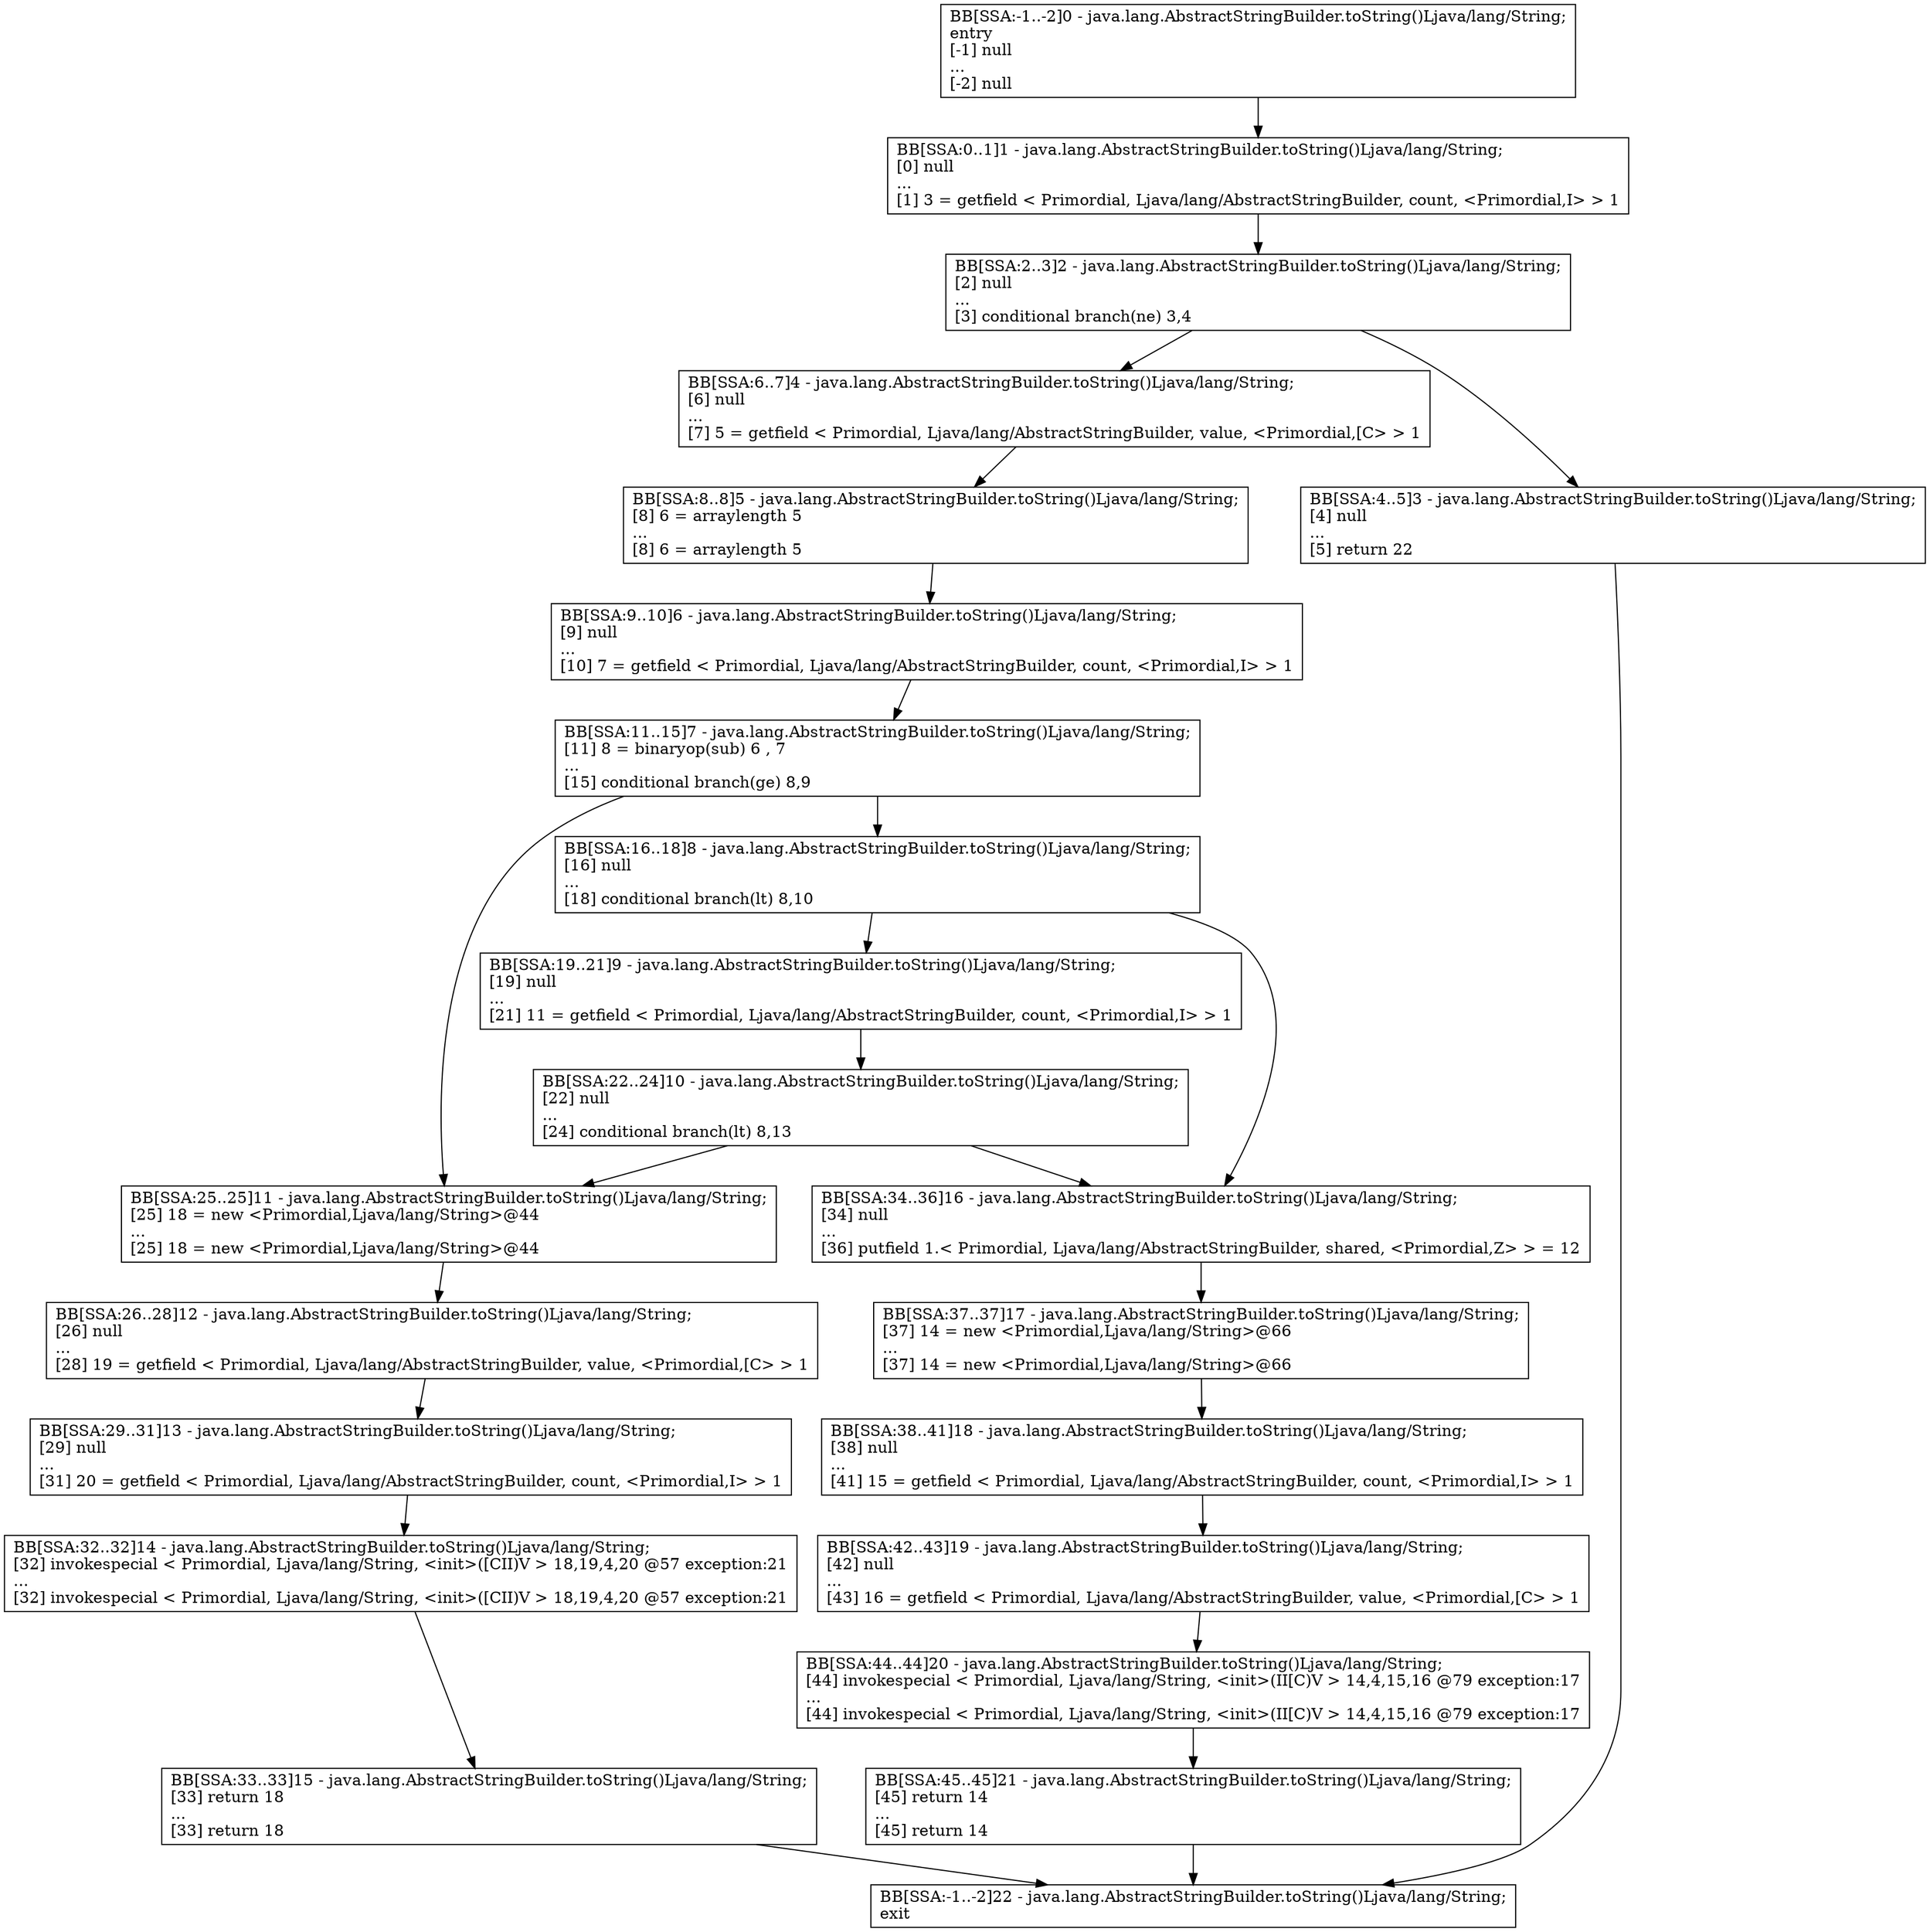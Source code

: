 digraph{
2 [label="BB[SSA:0..1]1 - java.lang.AbstractStringBuilder.toString()Ljava/lang/String;\l[0] null\l...\l[1] 3 = getfield < Primordial, Ljava/lang/AbstractStringBuilder, count, <Primordial,I> > 1\l", shape=box, color=black]
1 [label="BB[SSA:-1..-2]0 - java.lang.AbstractStringBuilder.toString()Ljava/lang/String;\lentry\l[-1] null\l...\l[-2] null\l", shape=box, color=black]
16 [label="BB[SSA:33..33]15 - java.lang.AbstractStringBuilder.toString()Ljava/lang/String;\l[33] return 18\l...\l[33] return 18\l", shape=box, color=black]
12 [label="BB[SSA:25..25]11 - java.lang.AbstractStringBuilder.toString()Ljava/lang/String;\l[25] 18 = new <Primordial,Ljava/lang/String>@44\l...\l[25] 18 = new <Primordial,Ljava/lang/String>@44\l", shape=box, color=black]
7 [label="BB[SSA:9..10]6 - java.lang.AbstractStringBuilder.toString()Ljava/lang/String;\l[9] null\l...\l[10] 7 = getfield < Primordial, Ljava/lang/AbstractStringBuilder, count, <Primordial,I> > 1\l", shape=box, color=black]
11 [label="BB[SSA:22..24]10 - java.lang.AbstractStringBuilder.toString()Ljava/lang/String;\l[22] null\l...\l[24] conditional branch(lt) 8,13\l", shape=box, color=black]
13 [label="BB[SSA:26..28]12 - java.lang.AbstractStringBuilder.toString()Ljava/lang/String;\l[26] null\l...\l[28] 19 = getfield < Primordial, Ljava/lang/AbstractStringBuilder, value, <Primordial,[C> > 1\l", shape=box, color=black]
8 [label="BB[SSA:11..15]7 - java.lang.AbstractStringBuilder.toString()Ljava/lang/String;\l[11] 8 = binaryop(sub) 6 , 7\l...\l[15] conditional branch(ge) 8,9\l", shape=box, color=black]
23 [label="BB[SSA:-1..-2]22 - java.lang.AbstractStringBuilder.toString()Ljava/lang/String;\lexit\l", shape=box, color=black]
10 [label="BB[SSA:19..21]9 - java.lang.AbstractStringBuilder.toString()Ljava/lang/String;\l[19] null\l...\l[21] 11 = getfield < Primordial, Ljava/lang/AbstractStringBuilder, count, <Primordial,I> > 1\l", shape=box, color=black]
18 [label="BB[SSA:37..37]17 - java.lang.AbstractStringBuilder.toString()Ljava/lang/String;\l[37] 14 = new <Primordial,Ljava/lang/String>@66\l...\l[37] 14 = new <Primordial,Ljava/lang/String>@66\l", shape=box, color=black]
22 [label="BB[SSA:45..45]21 - java.lang.AbstractStringBuilder.toString()Ljava/lang/String;\l[45] return 14\l...\l[45] return 14\l", shape=box, color=black]
6 [label="BB[SSA:8..8]5 - java.lang.AbstractStringBuilder.toString()Ljava/lang/String;\l[8] 6 = arraylength 5\l...\l[8] 6 = arraylength 5\l", shape=box, color=black]
9 [label="BB[SSA:16..18]8 - java.lang.AbstractStringBuilder.toString()Ljava/lang/String;\l[16] null\l...\l[18] conditional branch(lt) 8,10\l", shape=box, color=black]
3 [label="BB[SSA:2..3]2 - java.lang.AbstractStringBuilder.toString()Ljava/lang/String;\l[2] null\l...\l[3] conditional branch(ne) 3,4\l", shape=box, color=black]
21 [label="BB[SSA:44..44]20 - java.lang.AbstractStringBuilder.toString()Ljava/lang/String;\l[44] invokespecial < Primordial, Ljava/lang/String, <init>(II[C)V > 14,4,15,16 @79 exception:17\l...\l[44] invokespecial < Primordial, Ljava/lang/String, <init>(II[C)V > 14,4,15,16 @79 exception:17\l", shape=box, color=black]
17 [label="BB[SSA:34..36]16 - java.lang.AbstractStringBuilder.toString()Ljava/lang/String;\l[34] null\l...\l[36] putfield 1.< Primordial, Ljava/lang/AbstractStringBuilder, shared, <Primordial,Z> > = 12\l", shape=box, color=black]
15 [label="BB[SSA:32..32]14 - java.lang.AbstractStringBuilder.toString()Ljava/lang/String;\l[32] invokespecial < Primordial, Ljava/lang/String, <init>([CII)V > 18,19,4,20 @57 exception:21\l...\l[32] invokespecial < Primordial, Ljava/lang/String, <init>([CII)V > 18,19,4,20 @57 exception:21\l", shape=box, color=black]
20 [label="BB[SSA:42..43]19 - java.lang.AbstractStringBuilder.toString()Ljava/lang/String;\l[42] null\l...\l[43] 16 = getfield < Primordial, Ljava/lang/AbstractStringBuilder, value, <Primordial,[C> > 1\l", shape=box, color=black]
5 [label="BB[SSA:6..7]4 - java.lang.AbstractStringBuilder.toString()Ljava/lang/String;\l[6] null\l...\l[7] 5 = getfield < Primordial, Ljava/lang/AbstractStringBuilder, value, <Primordial,[C> > 1\l", shape=box, color=black]
19 [label="BB[SSA:38..41]18 - java.lang.AbstractStringBuilder.toString()Ljava/lang/String;\l[38] null\l...\l[41] 15 = getfield < Primordial, Ljava/lang/AbstractStringBuilder, count, <Primordial,I> > 1\l", shape=box, color=black]
14 [label="BB[SSA:29..31]13 - java.lang.AbstractStringBuilder.toString()Ljava/lang/String;\l[29] null\l...\l[31] 20 = getfield < Primordial, Ljava/lang/AbstractStringBuilder, count, <Primordial,I> > 1\l", shape=box, color=black]
4 [label="BB[SSA:4..5]3 - java.lang.AbstractStringBuilder.toString()Ljava/lang/String;\l[4] null\l...\l[5] return 22\l", shape=box, color=black]
1 -> 2
2 -> 3
3 -> 4
3 -> 5
4 -> 23
5 -> 6
6 -> 7
7 -> 8
8 -> 9
8 -> 12
9 -> 17
9 -> 10
10 -> 11
11 -> 17
11 -> 12
12 -> 13
13 -> 14
14 -> 15
15 -> 16
16 -> 23
17 -> 18
18 -> 19
19 -> 20
20 -> 21
21 -> 22
22 -> 23
}